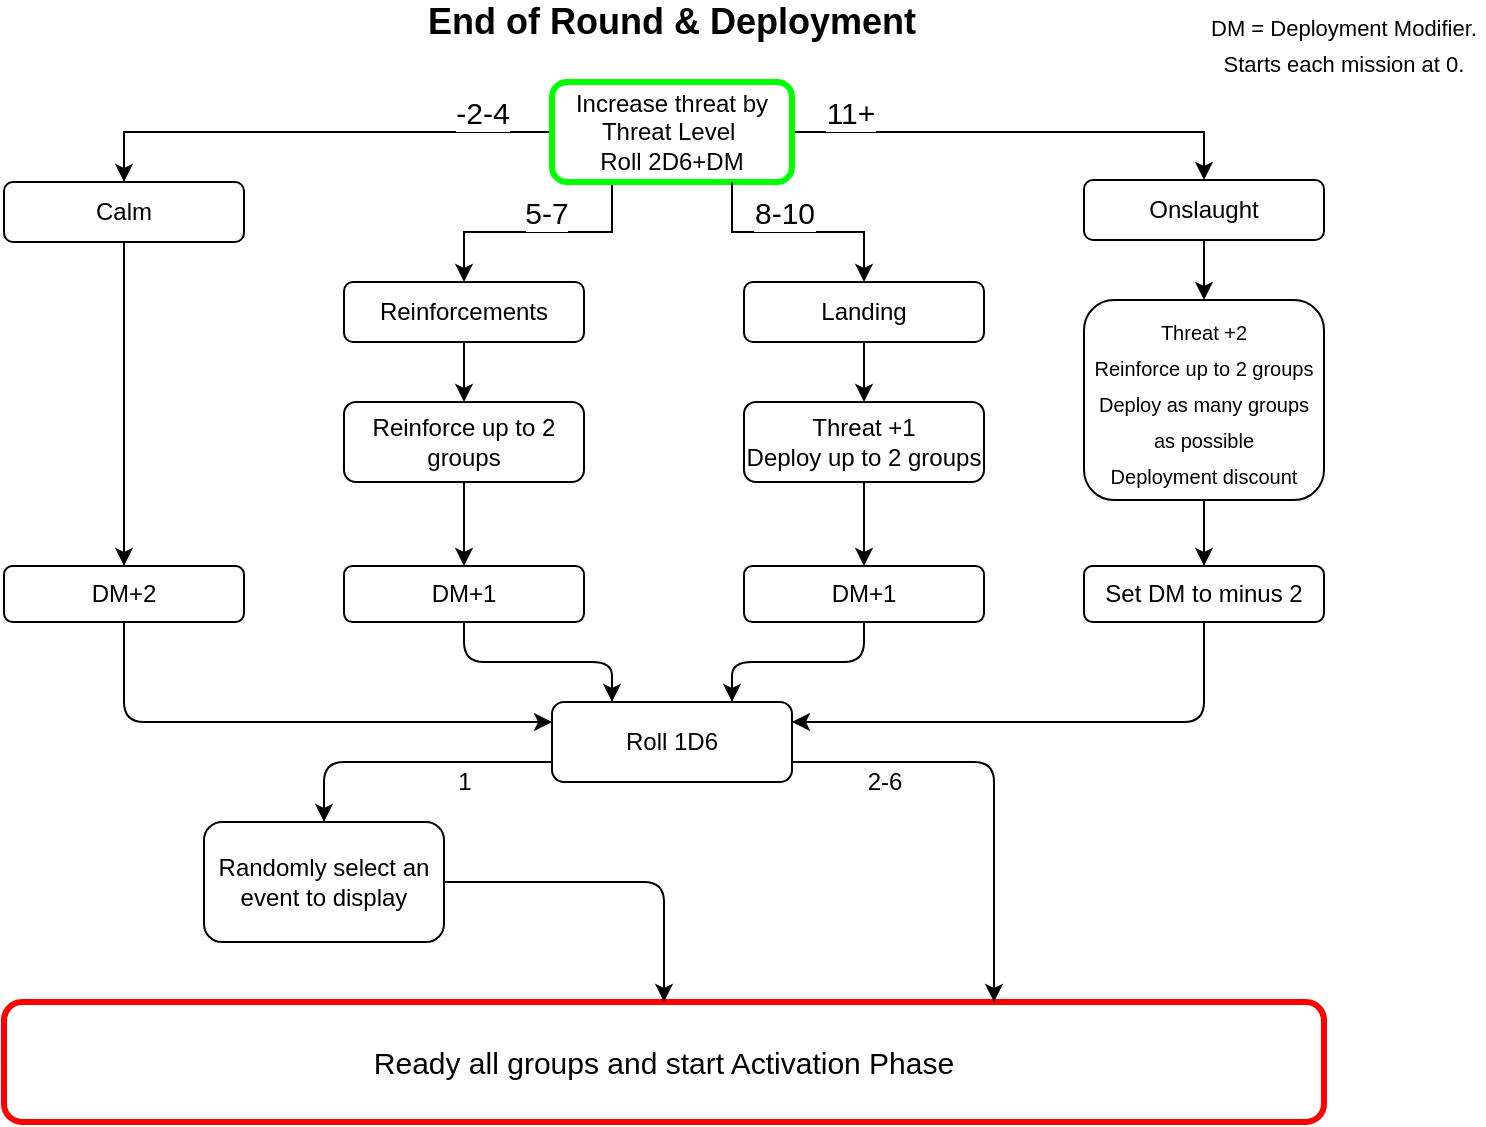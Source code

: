 <mxfile version="13.7.9" type="device" pages="5"><diagram id="-CUG3Cc8URWmHhNm_SsP" name="Deployment Options Flowchart"><mxGraphModel dx="1038" dy="607" grid="1" gridSize="10" guides="1" tooltips="1" connect="1" arrows="1" fold="1" page="1" pageScale="1" pageWidth="827" pageHeight="583" math="0" shadow="0"><root><mxCell id="0"/><mxCell id="1" parent="0"/><mxCell id="SC2aHB-kLz7lSBadszZJ-1" value="End of Round &amp;amp; Deployment" style="text;html=1;strokeColor=none;fillColor=none;align=center;verticalAlign=middle;whiteSpace=wrap;rounded=0;fontSize=18;fontStyle=1" parent="1" vertex="1"><mxGeometry x="269" y="10" width="290" height="20" as="geometry"/></mxCell><mxCell id="SC2aHB-kLz7lSBadszZJ-5" value="-2-4" style="edgeStyle=orthogonalEdgeStyle;rounded=0;orthogonalLoop=1;jettySize=auto;html=1;fontSize=15;entryX=0.5;entryY=0;entryDx=0;entryDy=0;" parent="1" source="SC2aHB-kLz7lSBadszZJ-2" target="SC2aHB-kLz7lSBadszZJ-4" edge="1"><mxGeometry x="-0.701" y="-10" relative="1" as="geometry"><mxPoint as="offset"/></mxGeometry></mxCell><mxCell id="SC2aHB-kLz7lSBadszZJ-7" value="11+" style="edgeStyle=orthogonalEdgeStyle;rounded=0;orthogonalLoop=1;jettySize=auto;html=1;fontSize=15;entryX=0.5;entryY=0;entryDx=0;entryDy=0;" parent="1" source="SC2aHB-kLz7lSBadszZJ-2" target="SC2aHB-kLz7lSBadszZJ-6" edge="1"><mxGeometry x="-0.748" y="10" relative="1" as="geometry"><mxPoint as="offset"/></mxGeometry></mxCell><mxCell id="SC2aHB-kLz7lSBadszZJ-9" value="5-7" style="edgeStyle=orthogonalEdgeStyle;rounded=0;orthogonalLoop=1;jettySize=auto;html=1;fontSize=15;exitX=0.25;exitY=1;exitDx=0;exitDy=0;" parent="1" source="SC2aHB-kLz7lSBadszZJ-2" target="SC2aHB-kLz7lSBadszZJ-8" edge="1"><mxGeometry x="-0.053" y="-10" relative="1" as="geometry"><mxPoint as="offset"/></mxGeometry></mxCell><mxCell id="SC2aHB-kLz7lSBadszZJ-2" value="Increase threat by Threat Level&amp;nbsp;&lt;br style=&quot;font-size: 12px&quot;&gt;Roll 2D6+DM" style="rounded=1;whiteSpace=wrap;html=1;fontSize=12;strokeWidth=3;strokeColor=#00FF00;" parent="1" vertex="1"><mxGeometry x="354" y="50" width="120" height="50" as="geometry"/></mxCell><mxCell id="SC2aHB-kLz7lSBadszZJ-3" value="&lt;font style=&quot;font-size: 11px&quot;&gt;DM = Deployment Modifier.&lt;br&gt;Starts each mission at 0.&lt;/font&gt;" style="text;html=1;strokeColor=none;fillColor=none;align=center;verticalAlign=middle;whiteSpace=wrap;rounded=0;fontSize=15;" parent="1" vertex="1"><mxGeometry x="680" y="10" width="140" height="40" as="geometry"/></mxCell><mxCell id="SC2aHB-kLz7lSBadszZJ-17" value="" style="edgeStyle=orthogonalEdgeStyle;rounded=0;orthogonalLoop=1;jettySize=auto;html=1;fontSize=15;" parent="1" source="SC2aHB-kLz7lSBadszZJ-4" target="SC2aHB-kLz7lSBadszZJ-16" edge="1"><mxGeometry relative="1" as="geometry"/></mxCell><mxCell id="SC2aHB-kLz7lSBadszZJ-4" value="Calm" style="whiteSpace=wrap;html=1;rounded=1;fontSize=12;" parent="1" vertex="1"><mxGeometry x="80" y="100" width="120" height="30" as="geometry"/></mxCell><mxCell id="SC2aHB-kLz7lSBadszZJ-27" value="" style="edgeStyle=orthogonalEdgeStyle;rounded=0;orthogonalLoop=1;jettySize=auto;html=1;fontSize=15;" parent="1" source="SC2aHB-kLz7lSBadszZJ-6" target="SC2aHB-kLz7lSBadszZJ-26" edge="1"><mxGeometry relative="1" as="geometry"/></mxCell><mxCell id="SC2aHB-kLz7lSBadszZJ-6" value="Onslaught" style="whiteSpace=wrap;html=1;rounded=1;fontSize=12;" parent="1" vertex="1"><mxGeometry x="620" y="99" width="120" height="30" as="geometry"/></mxCell><mxCell id="SC2aHB-kLz7lSBadszZJ-19" value="" style="edgeStyle=orthogonalEdgeStyle;rounded=0;orthogonalLoop=1;jettySize=auto;html=1;fontSize=15;" parent="1" source="SC2aHB-kLz7lSBadszZJ-8" target="SC2aHB-kLz7lSBadszZJ-18" edge="1"><mxGeometry relative="1" as="geometry"/></mxCell><mxCell id="SC2aHB-kLz7lSBadszZJ-8" value="Reinforcements" style="whiteSpace=wrap;html=1;rounded=1;fontSize=12;" parent="1" vertex="1"><mxGeometry x="250" y="150" width="120" height="30" as="geometry"/></mxCell><mxCell id="SC2aHB-kLz7lSBadszZJ-23" value="" style="edgeStyle=orthogonalEdgeStyle;rounded=0;orthogonalLoop=1;jettySize=auto;html=1;fontSize=15;" parent="1" source="SC2aHB-kLz7lSBadszZJ-11" target="SC2aHB-kLz7lSBadszZJ-22" edge="1"><mxGeometry relative="1" as="geometry"/></mxCell><mxCell id="SC2aHB-kLz7lSBadszZJ-11" value="Landing" style="whiteSpace=wrap;html=1;rounded=1;fontSize=12;" parent="1" vertex="1"><mxGeometry x="450" y="150" width="120" height="30" as="geometry"/></mxCell><mxCell id="SC2aHB-kLz7lSBadszZJ-13" value="8-10" style="edgeStyle=orthogonalEdgeStyle;rounded=0;orthogonalLoop=1;jettySize=auto;html=1;fontSize=15;entryX=0.5;entryY=0;entryDx=0;entryDy=0;exitX=0.75;exitY=1;exitDx=0;exitDy=0;" parent="1" source="SC2aHB-kLz7lSBadszZJ-2" target="SC2aHB-kLz7lSBadszZJ-11" edge="1"><mxGeometry x="-0.132" y="10" relative="1" as="geometry"><mxPoint x="424" y="140" as="sourcePoint"/><mxPoint x="320" y="180" as="targetPoint"/><mxPoint as="offset"/></mxGeometry></mxCell><mxCell id="yi1_WeFV1eEQ081lL9qs-2" value="" style="edgeStyle=orthogonalEdgeStyle;rounded=1;orthogonalLoop=1;jettySize=auto;html=1;fontSize=12;exitX=0.5;exitY=1;exitDx=0;exitDy=0;entryX=0;entryY=0.25;entryDx=0;entryDy=0;" parent="1" source="SC2aHB-kLz7lSBadszZJ-16" target="yi1_WeFV1eEQ081lL9qs-1" edge="1"><mxGeometry relative="1" as="geometry"/></mxCell><mxCell id="SC2aHB-kLz7lSBadszZJ-16" value="DM+2" style="whiteSpace=wrap;html=1;rounded=1;fontSize=12;" parent="1" vertex="1"><mxGeometry x="80" y="292" width="120" height="28" as="geometry"/></mxCell><mxCell id="SC2aHB-kLz7lSBadszZJ-21" value="" style="edgeStyle=orthogonalEdgeStyle;rounded=0;orthogonalLoop=1;jettySize=auto;html=1;fontSize=15;" parent="1" source="SC2aHB-kLz7lSBadszZJ-18" target="SC2aHB-kLz7lSBadszZJ-20" edge="1"><mxGeometry relative="1" as="geometry"/></mxCell><mxCell id="SC2aHB-kLz7lSBadszZJ-18" value="&lt;font style=&quot;font-size: 12px&quot;&gt;Reinforce up to 2 groups&lt;/font&gt;" style="whiteSpace=wrap;html=1;rounded=1;fontSize=12;" parent="1" vertex="1"><mxGeometry x="250" y="210" width="120" height="40" as="geometry"/></mxCell><mxCell id="yi1_WeFV1eEQ081lL9qs-6" value="" style="edgeStyle=orthogonalEdgeStyle;rounded=1;orthogonalLoop=1;jettySize=auto;html=1;fontSize=12;entryX=0.25;entryY=0;entryDx=0;entryDy=0;" parent="1" source="SC2aHB-kLz7lSBadszZJ-20" target="yi1_WeFV1eEQ081lL9qs-1" edge="1"><mxGeometry relative="1" as="geometry"><mxPoint x="310" y="384" as="targetPoint"/></mxGeometry></mxCell><mxCell id="SC2aHB-kLz7lSBadszZJ-20" value="DM+1" style="whiteSpace=wrap;html=1;rounded=1;fontSize=12;" parent="1" vertex="1"><mxGeometry x="250" y="292" width="120" height="28" as="geometry"/></mxCell><mxCell id="SC2aHB-kLz7lSBadszZJ-25" value="" style="edgeStyle=orthogonalEdgeStyle;rounded=0;orthogonalLoop=1;jettySize=auto;html=1;fontSize=15;" parent="1" source="SC2aHB-kLz7lSBadszZJ-22" target="SC2aHB-kLz7lSBadszZJ-24" edge="1"><mxGeometry relative="1" as="geometry"/></mxCell><mxCell id="SC2aHB-kLz7lSBadszZJ-22" value="Threat +1&lt;br style=&quot;font-size: 12px;&quot;&gt;Deploy up to 2 groups" style="whiteSpace=wrap;html=1;rounded=1;fontSize=12;" parent="1" vertex="1"><mxGeometry x="450" y="210" width="120" height="40" as="geometry"/></mxCell><mxCell id="yi1_WeFV1eEQ081lL9qs-7" value="" style="edgeStyle=orthogonalEdgeStyle;rounded=1;orthogonalLoop=1;jettySize=auto;html=1;fontSize=12;entryX=0.75;entryY=0;entryDx=0;entryDy=0;" parent="1" source="SC2aHB-kLz7lSBadszZJ-24" target="yi1_WeFV1eEQ081lL9qs-1" edge="1"><mxGeometry relative="1" as="geometry"/></mxCell><mxCell id="SC2aHB-kLz7lSBadszZJ-24" value="DM+1" style="whiteSpace=wrap;html=1;rounded=1;fontSize=12;" parent="1" vertex="1"><mxGeometry x="450" y="292" width="120" height="28" as="geometry"/></mxCell><mxCell id="SC2aHB-kLz7lSBadszZJ-29" value="" style="edgeStyle=orthogonalEdgeStyle;rounded=0;orthogonalLoop=1;jettySize=auto;html=1;fontSize=15;" parent="1" source="SC2aHB-kLz7lSBadszZJ-26" target="SC2aHB-kLz7lSBadszZJ-28" edge="1"><mxGeometry relative="1" as="geometry"/></mxCell><mxCell id="SC2aHB-kLz7lSBadszZJ-26" value="&lt;font style=&quot;font-size: 10px ; line-height: 90%&quot;&gt;&lt;font style=&quot;font-size: 10px ; line-height: 90%&quot;&gt;Threat +2&lt;br&gt;Reinforce up to 2 groups&lt;br&gt;Deploy as many groups as possible&lt;br&gt;&lt;/font&gt;Deployment discount&lt;/font&gt;" style="whiteSpace=wrap;html=1;rounded=1;fontSize=15;spacing=2;" parent="1" vertex="1"><mxGeometry x="620" y="159" width="120" height="100" as="geometry"/></mxCell><mxCell id="yi1_WeFV1eEQ081lL9qs-4" value="" style="edgeStyle=orthogonalEdgeStyle;rounded=1;orthogonalLoop=1;jettySize=auto;html=1;fontSize=12;entryX=1;entryY=0.25;entryDx=0;entryDy=0;exitX=0.5;exitY=1;exitDx=0;exitDy=0;" parent="1" source="SC2aHB-kLz7lSBadszZJ-28" target="yi1_WeFV1eEQ081lL9qs-1" edge="1"><mxGeometry relative="1" as="geometry"><mxPoint x="680" y="384" as="targetPoint"/></mxGeometry></mxCell><mxCell id="SC2aHB-kLz7lSBadszZJ-28" value="Set DM to minus 2" style="whiteSpace=wrap;html=1;rounded=1;fontSize=12;spacing=2;" parent="1" vertex="1"><mxGeometry x="620" y="292" width="120" height="28" as="geometry"/></mxCell><mxCell id="SC2aHB-kLz7lSBadszZJ-30" value="Ready all groups and start Activation Phase" style="whiteSpace=wrap;html=1;rounded=1;fontSize=15;strokeColor=#FF0000;strokeWidth=3;" parent="1" vertex="1"><mxGeometry x="80" y="510" width="660" height="60" as="geometry"/></mxCell><mxCell id="yi1_WeFV1eEQ081lL9qs-8" value="2-6" style="edgeStyle=orthogonalEdgeStyle;rounded=1;orthogonalLoop=1;jettySize=auto;html=1;fontSize=12;entryX=0.75;entryY=0;entryDx=0;entryDy=0;exitX=1;exitY=0.75;exitDx=0;exitDy=0;" parent="1" source="yi1_WeFV1eEQ081lL9qs-1" target="SC2aHB-kLz7lSBadszZJ-30" edge="1"><mxGeometry x="-0.584" y="-10" relative="1" as="geometry"><Array as="points"><mxPoint x="575" y="390"/></Array><mxPoint as="offset"/></mxGeometry></mxCell><mxCell id="yi1_WeFV1eEQ081lL9qs-10" value="1" style="edgeStyle=orthogonalEdgeStyle;rounded=1;orthogonalLoop=1;jettySize=auto;html=1;fontSize=12;exitX=0;exitY=0.75;exitDx=0;exitDy=0;entryX=0.5;entryY=0;entryDx=0;entryDy=0;" parent="1" source="yi1_WeFV1eEQ081lL9qs-1" target="yi1_WeFV1eEQ081lL9qs-9" edge="1"><mxGeometry x="0.722" y="70" relative="1" as="geometry"><mxPoint as="offset"/></mxGeometry></mxCell><mxCell id="yi1_WeFV1eEQ081lL9qs-1" value="Roll 1D6" style="whiteSpace=wrap;html=1;rounded=1;fontSize=12;" parent="1" vertex="1"><mxGeometry x="354" y="360" width="120" height="40" as="geometry"/></mxCell><mxCell id="yi1_WeFV1eEQ081lL9qs-12" value="" style="edgeStyle=orthogonalEdgeStyle;rounded=1;orthogonalLoop=1;jettySize=auto;html=1;fontSize=12;entryX=0.5;entryY=0;entryDx=0;entryDy=0;exitX=1;exitY=0.5;exitDx=0;exitDy=0;" parent="1" source="yi1_WeFV1eEQ081lL9qs-9" target="SC2aHB-kLz7lSBadszZJ-30" edge="1"><mxGeometry relative="1" as="geometry"><mxPoint x="380" y="450" as="targetPoint"/></mxGeometry></mxCell><mxCell id="yi1_WeFV1eEQ081lL9qs-9" value="Randomly select an event to display" style="whiteSpace=wrap;html=1;rounded=1;" parent="1" vertex="1"><mxGeometry x="180" y="420" width="120" height="60" as="geometry"/></mxCell></root></mxGraphModel></diagram><diagram name="Reinforcement Flowchart" id="lnAz237sZLwagLDSkHiB"><mxGraphModel dx="1038" dy="607" grid="1" gridSize="10" guides="1" tooltips="1" connect="1" arrows="1" fold="1" page="1" pageScale="1" pageWidth="827" pageHeight="583" math="0" shadow="0"><root><mxCell id="Wu3LkTVNeFSqg6Wc4s6L-0"/><mxCell id="Wu3LkTVNeFSqg6Wc4s6L-1" parent="Wu3LkTVNeFSqg6Wc4s6L-0"/><mxCell id="Wu3LkTVNeFSqg6Wc4s6L-5" value="Yes" style="edgeStyle=orthogonalEdgeStyle;rounded=1;orthogonalLoop=1;jettySize=auto;html=1;fontSize=12;" parent="Wu3LkTVNeFSqg6Wc4s6L-1" source="Wu3LkTVNeFSqg6Wc4s6L-6" target="Wu3LkTVNeFSqg6Wc4s6L-21" edge="1"><mxGeometry relative="1" as="geometry"/></mxCell><mxCell id="Wu3LkTVNeFSqg6Wc4s6L-26" value="No" style="edgeStyle=orthogonalEdgeStyle;rounded=1;orthogonalLoop=1;jettySize=auto;html=1;fontSize=12;entryX=0;entryY=0.75;entryDx=0;entryDy=0;exitX=0.5;exitY=1;exitDx=0;exitDy=0;" parent="Wu3LkTVNeFSqg6Wc4s6L-1" source="Wu3LkTVNeFSqg6Wc4s6L-6" target="Wu3LkTVNeFSqg6Wc4s6L-8" edge="1"><mxGeometry x="-0.773" relative="1" as="geometry"><mxPoint x="90" y="233.75" as="targetPoint"/><mxPoint as="offset"/></mxGeometry></mxCell><mxCell id="Wu3LkTVNeFSqg6Wc4s6L-6" value="Are there deployment groups in the deployment hand that can accept reinforcements?" style="rounded=1;whiteSpace=wrap;html=1;fontSize=12;strokeWidth=3;strokeColor=#00FF00;" parent="Wu3LkTVNeFSqg6Wc4s6L-1" vertex="1"><mxGeometry x="30" y="80" width="120" height="85" as="geometry"/></mxCell><mxCell id="Wu3LkTVNeFSqg6Wc4s6L-8" value="End Reinforcement.&lt;br&gt;DM+1." style="whiteSpace=wrap;html=1;rounded=1;spacing=3;strokeWidth=3;strokeColor=#FF0000;" parent="Wu3LkTVNeFSqg6Wc4s6L-1" vertex="1"><mxGeometry x="354" y="418.75" width="120" height="60" as="geometry"/></mxCell><mxCell id="Wu3LkTVNeFSqg6Wc4s6L-12" value="Yes" style="edgeStyle=orthogonalEdgeStyle;rounded=1;orthogonalLoop=1;jettySize=auto;html=1;fontSize=12;entryX=0.5;entryY=0;entryDx=0;entryDy=0;" parent="Wu3LkTVNeFSqg6Wc4s6L-1" source="Wu3LkTVNeFSqg6Wc4s6L-14" target="Wu3LkTVNeFSqg6Wc4s6L-8" edge="1"><mxGeometry relative="1" as="geometry"><mxPoint x="414" y="488.75" as="targetPoint"/></mxGeometry></mxCell><mxCell id="Wu3LkTVNeFSqg6Wc4s6L-13" value="No" style="edgeStyle=orthogonalEdgeStyle;rounded=1;orthogonalLoop=1;jettySize=auto;html=1;fontSize=12;entryX=0.75;entryY=1;entryDx=0;entryDy=0;" parent="Wu3LkTVNeFSqg6Wc4s6L-1" source="Wu3LkTVNeFSqg6Wc4s6L-14" target="Wu3LkTVNeFSqg6Wc4s6L-6" edge="1"><mxGeometry relative="1" as="geometry"><mxPoint x="274" y="428.75" as="targetPoint"/></mxGeometry></mxCell><mxCell id="Wu3LkTVNeFSqg6Wc4s6L-14" value="Have you reinforced at least 2 groups?" style="whiteSpace=wrap;html=1;rounded=1;spacing=3;" parent="Wu3LkTVNeFSqg6Wc4s6L-1" vertex="1"><mxGeometry x="354" y="300.75" width="120" height="60" as="geometry"/></mxCell><mxCell id="vVdA0GYclA4BrfZVpawj-0" value="No" style="edgeStyle=orthogonalEdgeStyle;rounded=1;orthogonalLoop=1;jettySize=auto;html=1;fontSize=12;entryX=0;entryY=0.25;entryDx=0;entryDy=0;exitX=0.5;exitY=1;exitDx=0;exitDy=0;" parent="Wu3LkTVNeFSqg6Wc4s6L-1" source="Wu3LkTVNeFSqg6Wc4s6L-21" target="Wu3LkTVNeFSqg6Wc4s6L-8" edge="1"><mxGeometry x="-0.802" relative="1" as="geometry"><mxPoint as="offset"/></mxGeometry></mxCell><mxCell id="vVdA0GYclA4BrfZVpawj-12" value="Yes" style="edgeStyle=orthogonalEdgeStyle;rounded=1;orthogonalLoop=1;jettySize=auto;html=1;fontSize=12;" parent="Wu3LkTVNeFSqg6Wc4s6L-1" source="Wu3LkTVNeFSqg6Wc4s6L-21" target="vVdA0GYclA4BrfZVpawj-11" edge="1"><mxGeometry relative="1" as="geometry"/></mxCell><mxCell id="Wu3LkTVNeFSqg6Wc4s6L-21" value="&lt;span&gt;Is there enough threat to reinforce figures in any group?&lt;/span&gt;" style="whiteSpace=wrap;html=1;rounded=1;" parent="Wu3LkTVNeFSqg6Wc4s6L-1" vertex="1"><mxGeometry x="220" y="91.25" width="120" height="62.5" as="geometry"/></mxCell><mxCell id="Wu3LkTVNeFSqg6Wc4s6L-24" value="Reinforcements&lt;br style=&quot;font-size: 18px&quot;&gt;Flowchart" style="text;html=1;strokeColor=none;fillColor=none;align=center;verticalAlign=middle;whiteSpace=wrap;rounded=0;fontSize=18;fontStyle=1" parent="Wu3LkTVNeFSqg6Wc4s6L-1" vertex="1"><mxGeometry x="304" y="30" width="220" height="20" as="geometry"/></mxCell><mxCell id="vVdA0GYclA4BrfZVpawj-2" value="Yes" style="edgeStyle=orthogonalEdgeStyle;rounded=1;orthogonalLoop=1;jettySize=auto;html=1;fontSize=12;" parent="Wu3LkTVNeFSqg6Wc4s6L-1" source="Wu3LkTVNeFSqg6Wc4s6L-30" target="vVdA0GYclA4BrfZVpawj-1" edge="1"><mxGeometry relative="1" as="geometry"/></mxCell><mxCell id="Wu3LkTVNeFSqg6Wc4s6L-30" value="Is there enough threat to reinforce figures in this group?" style="whiteSpace=wrap;html=1;rounded=1;" parent="Wu3LkTVNeFSqg6Wc4s6L-1" vertex="1"><mxGeometry x="640" y="92.5" width="120" height="60" as="geometry"/></mxCell><mxCell id="vVdA0GYclA4BrfZVpawj-4" value="" style="edgeStyle=orthogonalEdgeStyle;rounded=1;orthogonalLoop=1;jettySize=auto;html=1;fontSize=12;" parent="Wu3LkTVNeFSqg6Wc4s6L-1" source="vVdA0GYclA4BrfZVpawj-1" target="vVdA0GYclA4BrfZVpawj-3" edge="1"><mxGeometry relative="1" as="geometry"/></mxCell><mxCell id="vVdA0GYclA4BrfZVpawj-16" value="No" style="edgeStyle=orthogonalEdgeStyle;rounded=1;orthogonalLoop=1;jettySize=auto;html=1;fontSize=12;exitX=0.25;exitY=1;exitDx=0;exitDy=0;entryX=0.75;entryY=1;entryDx=0;entryDy=0;" parent="Wu3LkTVNeFSqg6Wc4s6L-1" source="Wu3LkTVNeFSqg6Wc4s6L-30" target="Wu3LkTVNeFSqg6Wc4s6L-21" edge="1"><mxGeometry x="-0.832" y="-30" relative="1" as="geometry"><mxPoint x="500" y="218.75" as="targetPoint"/><Array as="points"><mxPoint x="670" y="188.75"/><mxPoint x="310" y="188.75"/></Array><mxPoint x="-30" y="30" as="offset"/></mxGeometry></mxCell><mxCell id="vVdA0GYclA4BrfZVpawj-1" value="Reinforce 1 figure in that group and subtract threat cost." style="whiteSpace=wrap;html=1;rounded=1;" parent="Wu3LkTVNeFSqg6Wc4s6L-1" vertex="1"><mxGeometry x="640" y="208.75" width="120" height="60" as="geometry"/></mxCell><mxCell id="vVdA0GYclA4BrfZVpawj-9" value="Yes" style="edgeStyle=orthogonalEdgeStyle;rounded=1;orthogonalLoop=1;jettySize=auto;html=1;fontSize=12;entryX=1;entryY=0.5;entryDx=0;entryDy=0;" parent="Wu3LkTVNeFSqg6Wc4s6L-1" source="vVdA0GYclA4BrfZVpawj-3" target="Wu3LkTVNeFSqg6Wc4s6L-14" edge="1"><mxGeometry relative="1" as="geometry"><mxPoint x="533.5" y="428.75" as="targetPoint"/></mxGeometry></mxCell><mxCell id="t5W5TJARlo0LnkTwMtUW-1" value="No" style="edgeStyle=orthogonalEdgeStyle;rounded=0;orthogonalLoop=1;jettySize=auto;html=1;fontSize=11;exitX=1;exitY=0.5;exitDx=0;exitDy=0;entryX=1;entryY=0.5;entryDx=0;entryDy=0;" edge="1" parent="Wu3LkTVNeFSqg6Wc4s6L-1" source="vVdA0GYclA4BrfZVpawj-3" target="Wu3LkTVNeFSqg6Wc4s6L-30"><mxGeometry relative="1" as="geometry"><mxPoint x="700" y="440.75" as="targetPoint"/></mxGeometry></mxCell><mxCell id="vVdA0GYclA4BrfZVpawj-3" value="Is the group fully reinforced?" style="whiteSpace=wrap;html=1;rounded=1;" parent="Wu3LkTVNeFSqg6Wc4s6L-1" vertex="1"><mxGeometry x="640" y="300.75" width="120" height="60" as="geometry"/></mxCell><mxCell id="vVdA0GYclA4BrfZVpawj-13" value="" style="edgeStyle=orthogonalEdgeStyle;rounded=1;orthogonalLoop=1;jettySize=auto;html=1;fontSize=12;" parent="Wu3LkTVNeFSqg6Wc4s6L-1" source="vVdA0GYclA4BrfZVpawj-11" target="Wu3LkTVNeFSqg6Wc4s6L-30" edge="1"><mxGeometry relative="1" as="geometry"/></mxCell><mxCell id="vVdA0GYclA4BrfZVpawj-11" value="Select a random group that can accept reinforcements." style="whiteSpace=wrap;html=1;rounded=1;" parent="Wu3LkTVNeFSqg6Wc4s6L-1" vertex="1"><mxGeometry x="420" y="92.5" width="120" height="60" as="geometry"/></mxCell></root></mxGraphModel></diagram><diagram id="yDG0pn1sJ1MFHf7ppm_7" name="Landing Flowchart"><mxGraphModel dx="1038" dy="607" grid="1" gridSize="10" guides="1" tooltips="1" connect="1" arrows="1" fold="1" page="1" pageScale="1" pageWidth="827" pageHeight="583" math="0" shadow="0"><root><mxCell id="Wj1FCbGJSGGcmeyvsCMv-0"/><mxCell id="Wj1FCbGJSGGcmeyvsCMv-1" parent="Wj1FCbGJSGGcmeyvsCMv-0"/><mxCell id="daqWh-1PUc_PFTUCtDYI-9" value="Yes" style="edgeStyle=orthogonalEdgeStyle;rounded=1;orthogonalLoop=1;jettySize=auto;html=1;fontSize=12;" parent="Wj1FCbGJSGGcmeyvsCMv-1" source="Q7SY5x9Nj5Tx6MBQaV_x-0" target="daqWh-1PUc_PFTUCtDYI-8" edge="1"><mxGeometry relative="1" as="geometry"/></mxCell><mxCell id="EWD_ZpfyTVYUC02dyfpN-16" value="No" style="edgeStyle=orthogonalEdgeStyle;rounded=1;orthogonalLoop=1;jettySize=auto;html=1;fontSize=12;" parent="Wj1FCbGJSGGcmeyvsCMv-1" source="Q7SY5x9Nj5Tx6MBQaV_x-0" target="daqWh-1PUc_PFTUCtDYI-0" edge="1"><mxGeometry relative="1" as="geometry"/></mxCell><mxCell id="Q7SY5x9Nj5Tx6MBQaV_x-0" value="Is there enough threat to deploy the group?" style="whiteSpace=wrap;html=1;rounded=1;spacing=3;" parent="Wj1FCbGJSGGcmeyvsCMv-1" vertex="1"><mxGeometry x="510" y="67.5" width="120" height="60" as="geometry"/></mxCell><mxCell id="EWD_ZpfyTVYUC02dyfpN-3" value="" style="edgeStyle=orthogonalEdgeStyle;rounded=1;orthogonalLoop=1;jettySize=auto;html=1;fontSize=12;" parent="Wj1FCbGJSGGcmeyvsCMv-1" source="Q7SY5x9Nj5Tx6MBQaV_x-4" target="EWD_ZpfyTVYUC02dyfpN-2" edge="1"><mxGeometry relative="1" as="geometry"/></mxCell><mxCell id="Q7SY5x9Nj5Tx6MBQaV_x-4" value="Increase threat by 1." style="rounded=1;whiteSpace=wrap;html=1;fontSize=12;strokeWidth=3;strokeColor=#00FF00;" parent="Wj1FCbGJSGGcmeyvsCMv-1" vertex="1"><mxGeometry x="30" y="67.5" width="120" height="60" as="geometry"/></mxCell><mxCell id="EWD_ZpfyTVYUC02dyfpN-15" value="No" style="edgeStyle=orthogonalEdgeStyle;rounded=1;orthogonalLoop=1;jettySize=auto;html=1;fontSize=12;exitX=0.5;exitY=1;exitDx=0;exitDy=0;entryX=0;entryY=0.5;entryDx=0;entryDy=0;" parent="Wj1FCbGJSGGcmeyvsCMv-1" source="EWD_ZpfyTVYUC02dyfpN-2" target="Q7SY5x9Nj5Tx6MBQaV_x-8" edge="1"><mxGeometry x="-0.644" relative="1" as="geometry"><mxPoint x="274" y="572.5" as="sourcePoint"/><mxPoint as="offset"/></mxGeometry></mxCell><mxCell id="Q7SY5x9Nj5Tx6MBQaV_x-8" value="End deployment.&lt;br&gt;DM +1." style="whiteSpace=wrap;html=1;rounded=1;spacing=3;strokeColor=#FF0000;strokeWidth=3;" parent="Wj1FCbGJSGGcmeyvsCMv-1" vertex="1"><mxGeometry x="354" y="492.5" width="120" height="60" as="geometry"/></mxCell><mxCell id="EWD_ZpfyTVYUC02dyfpN-8" value="Yes" style="edgeStyle=orthogonalEdgeStyle;rounded=1;orthogonalLoop=1;jettySize=auto;html=1;fontSize=12;entryX=0.75;entryY=0;entryDx=0;entryDy=0;exitX=0;exitY=0.75;exitDx=0;exitDy=0;" parent="Wj1FCbGJSGGcmeyvsCMv-1" source="daqWh-1PUc_PFTUCtDYI-0" target="daqWh-1PUc_PFTUCtDYI-16" edge="1"><mxGeometry relative="1" as="geometry"><mxPoint x="230" y="232.5" as="targetPoint"/></mxGeometry></mxCell><mxCell id="daqWh-1PUc_PFTUCtDYI-0" value="Is it a tier III group?" style="whiteSpace=wrap;html=1;rounded=1;spacing=3;" parent="Wj1FCbGJSGGcmeyvsCMv-1" vertex="1"><mxGeometry x="510" y="162.5" width="120" height="60" as="geometry"/></mxCell><mxCell id="daqWh-1PUc_PFTUCtDYI-7" value="No" style="edgeStyle=orthogonalEdgeStyle;rounded=1;orthogonalLoop=1;jettySize=auto;html=1;fontSize=12;entryX=0.75;entryY=1;entryDx=0;entryDy=0;exitX=0;exitY=0.25;exitDx=0;exitDy=0;" parent="Wj1FCbGJSGGcmeyvsCMv-1" source="daqWh-1PUc_PFTUCtDYI-0" target="EWD_ZpfyTVYUC02dyfpN-4" edge="1"><mxGeometry relative="1" as="geometry"><mxPoint x="90" y="402.5" as="sourcePoint"/><mxPoint x="90" y="452.5" as="targetPoint"/></mxGeometry></mxCell><mxCell id="daqWh-1PUc_PFTUCtDYI-13" value="Yes" style="edgeStyle=orthogonalEdgeStyle;rounded=1;orthogonalLoop=1;jettySize=auto;html=1;fontSize=12;entryX=0.5;entryY=0;entryDx=0;entryDy=0;" parent="Wj1FCbGJSGGcmeyvsCMv-1" source="daqWh-1PUc_PFTUCtDYI-4" target="Q7SY5x9Nj5Tx6MBQaV_x-8" edge="1"><mxGeometry relative="1" as="geometry"><mxPoint x="414" y="462.5" as="targetPoint"/></mxGeometry></mxCell><mxCell id="EWD_ZpfyTVYUC02dyfpN-11" value="No" style="edgeStyle=orthogonalEdgeStyle;rounded=1;orthogonalLoop=1;jettySize=auto;html=1;fontSize=12;entryX=0.75;entryY=1;entryDx=0;entryDy=0;" parent="Wj1FCbGJSGGcmeyvsCMv-1" source="daqWh-1PUc_PFTUCtDYI-4" target="EWD_ZpfyTVYUC02dyfpN-2" edge="1"><mxGeometry x="-0.625" relative="1" as="geometry"><mxPoint x="274" y="402.5" as="targetPoint"/><mxPoint as="offset"/></mxGeometry></mxCell><mxCell id="daqWh-1PUc_PFTUCtDYI-4" value="Have you deployed at least 2 groups?" style="whiteSpace=wrap;html=1;rounded=1;spacing=3;" parent="Wj1FCbGJSGGcmeyvsCMv-1" vertex="1"><mxGeometry x="354" y="372.5" width="120" height="60" as="geometry"/></mxCell><mxCell id="EWD_ZpfyTVYUC02dyfpN-13" value="" style="edgeStyle=orthogonalEdgeStyle;rounded=1;orthogonalLoop=1;jettySize=auto;html=1;fontSize=12;entryX=1;entryY=0.5;entryDx=0;entryDy=0;exitX=0.5;exitY=1;exitDx=0;exitDy=0;" parent="Wj1FCbGJSGGcmeyvsCMv-1" source="daqWh-1PUc_PFTUCtDYI-8" target="daqWh-1PUc_PFTUCtDYI-4" edge="1"><mxGeometry relative="1" as="geometry"><mxPoint x="710" y="382.5" as="targetPoint"/></mxGeometry></mxCell><mxCell id="daqWh-1PUc_PFTUCtDYI-8" value="Deploy group and subtract threat cost." style="whiteSpace=wrap;html=1;rounded=1;spacing=3;" parent="Wj1FCbGJSGGcmeyvsCMv-1" vertex="1"><mxGeometry x="640" y="242.5" width="120" height="60" as="geometry"/></mxCell><mxCell id="daqWh-1PUc_PFTUCtDYI-19" value="Yes" style="edgeStyle=orthogonalEdgeStyle;rounded=1;orthogonalLoop=1;jettySize=auto;html=1;fontSize=12;entryX=0;entryY=0.5;entryDx=0;entryDy=0;exitX=1;exitY=0.5;exitDx=0;exitDy=0;" parent="Wj1FCbGJSGGcmeyvsCMv-1" source="daqWh-1PUc_PFTUCtDYI-16" target="daqWh-1PUc_PFTUCtDYI-8" edge="1"><mxGeometry relative="1" as="geometry"><mxPoint x="580" y="292.5" as="targetPoint"/></mxGeometry></mxCell><mxCell id="EWD_ZpfyTVYUC02dyfpN-9" value="No" style="edgeStyle=orthogonalEdgeStyle;rounded=1;orthogonalLoop=1;jettySize=auto;html=1;fontSize=12;" parent="Wj1FCbGJSGGcmeyvsCMv-1" source="daqWh-1PUc_PFTUCtDYI-16" target="EWD_ZpfyTVYUC02dyfpN-4" edge="1"><mxGeometry relative="1" as="geometry"><Array as="points"><mxPoint x="414" y="242.5"/><mxPoint x="414" y="242.5"/></Array></mxGeometry></mxCell><mxCell id="daqWh-1PUc_PFTUCtDYI-16" value="Is the total threat value no more than 3 points lower than the group cost?" style="whiteSpace=wrap;html=1;rounded=1;spacing=3;" parent="Wj1FCbGJSGGcmeyvsCMv-1" vertex="1"><mxGeometry x="354" y="242.5" width="120" height="60" as="geometry"/></mxCell><mxCell id="EWD_ZpfyTVYUC02dyfpN-5" value="Yes" style="edgeStyle=orthogonalEdgeStyle;rounded=1;orthogonalLoop=1;jettySize=auto;html=1;fontSize=12;" parent="Wj1FCbGJSGGcmeyvsCMv-1" source="EWD_ZpfyTVYUC02dyfpN-2" target="EWD_ZpfyTVYUC02dyfpN-4" edge="1"><mxGeometry relative="1" as="geometry"/></mxCell><mxCell id="EWD_ZpfyTVYUC02dyfpN-2" value="&lt;span&gt;Are there deployment groups in the deployment hand with a threat cost lower than or equal to the total threat value?&lt;/span&gt;" style="whiteSpace=wrap;html=1;rounded=1;" parent="Wj1FCbGJSGGcmeyvsCMv-1" vertex="1"><mxGeometry x="180" y="50" width="120" height="95" as="geometry"/></mxCell><mxCell id="EWD_ZpfyTVYUC02dyfpN-6" value="" style="edgeStyle=orthogonalEdgeStyle;rounded=1;orthogonalLoop=1;jettySize=auto;html=1;fontSize=12;" parent="Wj1FCbGJSGGcmeyvsCMv-1" source="EWD_ZpfyTVYUC02dyfpN-4" target="Q7SY5x9Nj5Tx6MBQaV_x-0" edge="1"><mxGeometry relative="1" as="geometry"/></mxCell><mxCell id="EWD_ZpfyTVYUC02dyfpN-4" value="Select a random group from the deployment hand." style="whiteSpace=wrap;html=1;rounded=1;" parent="Wj1FCbGJSGGcmeyvsCMv-1" vertex="1"><mxGeometry x="354" y="67.5" width="120" height="60" as="geometry"/></mxCell><mxCell id="Ayx532oFuBQIlg21zKb1-0" value="Landing&lt;br style=&quot;font-size: 18px;&quot;&gt;Flowchart" style="text;html=1;strokeColor=none;fillColor=none;align=center;verticalAlign=middle;whiteSpace=wrap;rounded=0;fontSize=18;fontStyle=1" parent="Wj1FCbGJSGGcmeyvsCMv-1" vertex="1"><mxGeometry x="304" y="20" width="220" height="20" as="geometry"/></mxCell></root></mxGraphModel></diagram><diagram id="t5h2dCMuwJ0ExGe4PN7e" name="Onslaught Flowchart"><mxGraphModel dx="1038" dy="607" grid="1" gridSize="10" guides="1" tooltips="1" connect="1" arrows="1" fold="1" page="1" pageScale="1" pageWidth="827" pageHeight="583" math="0" shadow="0"><root><mxCell id="7jTcFZANeMMdSq8QXATQ-0"/><mxCell id="7jTcFZANeMMdSq8QXATQ-1" parent="7jTcFZANeMMdSq8QXATQ-0"/><mxCell id="7jTcFZANeMMdSq8QXATQ-2" value="Yes" style="edgeStyle=orthogonalEdgeStyle;rounded=1;orthogonalLoop=1;jettySize=auto;html=1;fontSize=12;" parent="7jTcFZANeMMdSq8QXATQ-1" source="7jTcFZANeMMdSq8QXATQ-4" target="7jTcFZANeMMdSq8QXATQ-11" edge="1"><mxGeometry relative="1" as="geometry"/></mxCell><mxCell id="7jTcFZANeMMdSq8QXATQ-3" value="No" style="edgeStyle=orthogonalEdgeStyle;rounded=1;orthogonalLoop=1;jettySize=auto;html=1;fontSize=12;entryX=0;entryY=0.75;entryDx=0;entryDy=0;exitX=0.5;exitY=1;exitDx=0;exitDy=0;" parent="7jTcFZANeMMdSq8QXATQ-1" source="7jTcFZANeMMdSq8QXATQ-4" target="7jTcFZANeMMdSq8QXATQ-5" edge="1"><mxGeometry x="-0.793" relative="1" as="geometry"><mxPoint x="90" y="295" as="targetPoint"/><mxPoint as="offset"/></mxGeometry></mxCell><mxCell id="7jTcFZANeMMdSq8QXATQ-4" value="Are there deployment groups in the deployment hand that can accept reinforcements?" style="rounded=1;whiteSpace=wrap;html=1;fontSize=12;" parent="7jTcFZANeMMdSq8QXATQ-1" vertex="1"><mxGeometry x="30" y="146.25" width="120" height="75" as="geometry"/></mxCell><mxCell id="LWUd8ZIdwiPHHF9DEjQE-0" value="" style="edgeStyle=orthogonalEdgeStyle;rounded=1;orthogonalLoop=1;jettySize=auto;html=1;fontSize=12;entryX=0.5;entryY=0;entryDx=0;entryDy=0;exitX=0.5;exitY=1;exitDx=0;exitDy=0;" parent="7jTcFZANeMMdSq8QXATQ-1" source="7jTcFZANeMMdSq8QXATQ-5" target="0F1kC5TIrbEqEex3lImm-19" edge="1"><mxGeometry relative="1" as="geometry"/></mxCell><mxCell id="7jTcFZANeMMdSq8QXATQ-5" value="Continue to deployment." style="whiteSpace=wrap;html=1;rounded=1;spacing=3;" parent="7jTcFZANeMMdSq8QXATQ-1" vertex="1"><mxGeometry x="354" y="480" width="120" height="60" as="geometry"/></mxCell><mxCell id="7jTcFZANeMMdSq8QXATQ-6" value="Yes" style="edgeStyle=orthogonalEdgeStyle;rounded=1;orthogonalLoop=1;jettySize=auto;html=1;fontSize=12;entryX=0.5;entryY=0;entryDx=0;entryDy=0;" parent="7jTcFZANeMMdSq8QXATQ-1" source="7jTcFZANeMMdSq8QXATQ-8" target="7jTcFZANeMMdSq8QXATQ-5" edge="1"><mxGeometry relative="1" as="geometry"><mxPoint x="414" y="550" as="targetPoint"/></mxGeometry></mxCell><mxCell id="7jTcFZANeMMdSq8QXATQ-7" value="No" style="edgeStyle=orthogonalEdgeStyle;rounded=1;orthogonalLoop=1;jettySize=auto;html=1;fontSize=12;entryX=0.75;entryY=1;entryDx=0;entryDy=0;" parent="7jTcFZANeMMdSq8QXATQ-1" source="7jTcFZANeMMdSq8QXATQ-8" target="7jTcFZANeMMdSq8QXATQ-4" edge="1"><mxGeometry relative="1" as="geometry"><mxPoint x="274" y="490" as="targetPoint"/></mxGeometry></mxCell><mxCell id="7jTcFZANeMMdSq8QXATQ-8" value="Have you reinforced at least 2 groups?" style="whiteSpace=wrap;html=1;rounded=1;spacing=3;" parent="7jTcFZANeMMdSq8QXATQ-1" vertex="1"><mxGeometry x="354" y="370" width="120" height="60" as="geometry"/></mxCell><mxCell id="7jTcFZANeMMdSq8QXATQ-9" value="No" style="edgeStyle=orthogonalEdgeStyle;rounded=1;orthogonalLoop=1;jettySize=auto;html=1;fontSize=12;entryX=0;entryY=0.25;entryDx=0;entryDy=0;exitX=0.5;exitY=1;exitDx=0;exitDy=0;" parent="7jTcFZANeMMdSq8QXATQ-1" source="7jTcFZANeMMdSq8QXATQ-11" target="7jTcFZANeMMdSq8QXATQ-5" edge="1"><mxGeometry x="-0.35" relative="1" as="geometry"><mxPoint as="offset"/></mxGeometry></mxCell><mxCell id="7jTcFZANeMMdSq8QXATQ-10" value="Yes" style="edgeStyle=orthogonalEdgeStyle;rounded=1;orthogonalLoop=1;jettySize=auto;html=1;fontSize=12;" parent="7jTcFZANeMMdSq8QXATQ-1" source="7jTcFZANeMMdSq8QXATQ-11" target="7jTcFZANeMMdSq8QXATQ-21" edge="1"><mxGeometry relative="1" as="geometry"/></mxCell><mxCell id="7jTcFZANeMMdSq8QXATQ-11" value="&lt;span&gt;Is there enough threat to reinforce figures in any group?&lt;/span&gt;" style="whiteSpace=wrap;html=1;rounded=1;" parent="7jTcFZANeMMdSq8QXATQ-1" vertex="1"><mxGeometry x="220" y="152.5" width="120" height="62.5" as="geometry"/></mxCell><mxCell id="7jTcFZANeMMdSq8QXATQ-12" value="Onslaught&lt;br&gt;Flowchart" style="text;html=1;strokeColor=none;fillColor=none;align=center;verticalAlign=middle;whiteSpace=wrap;rounded=0;fontSize=18;fontStyle=1" parent="7jTcFZANeMMdSq8QXATQ-1" vertex="1"><mxGeometry x="304" y="20" width="220" height="20" as="geometry"/></mxCell><mxCell id="7jTcFZANeMMdSq8QXATQ-13" value="Yes" style="edgeStyle=orthogonalEdgeStyle;rounded=1;orthogonalLoop=1;jettySize=auto;html=1;fontSize=12;" parent="7jTcFZANeMMdSq8QXATQ-1" source="7jTcFZANeMMdSq8QXATQ-14" target="7jTcFZANeMMdSq8QXATQ-17" edge="1"><mxGeometry relative="1" as="geometry"/></mxCell><mxCell id="7jTcFZANeMMdSq8QXATQ-14" value="Is there enough threat to reinforce figures in this group?" style="whiteSpace=wrap;html=1;rounded=1;" parent="7jTcFZANeMMdSq8QXATQ-1" vertex="1"><mxGeometry x="640" y="153.75" width="120" height="60" as="geometry"/></mxCell><mxCell id="7jTcFZANeMMdSq8QXATQ-15" value="" style="edgeStyle=orthogonalEdgeStyle;rounded=1;orthogonalLoop=1;jettySize=auto;html=1;fontSize=12;" parent="7jTcFZANeMMdSq8QXATQ-1" source="7jTcFZANeMMdSq8QXATQ-17" target="7jTcFZANeMMdSq8QXATQ-19" edge="1"><mxGeometry relative="1" as="geometry"/></mxCell><mxCell id="7jTcFZANeMMdSq8QXATQ-16" value="No" style="edgeStyle=orthogonalEdgeStyle;rounded=1;orthogonalLoop=1;jettySize=auto;html=1;fontSize=12;exitX=0.25;exitY=1;exitDx=0;exitDy=0;entryX=0.75;entryY=1;entryDx=0;entryDy=0;" parent="7jTcFZANeMMdSq8QXATQ-1" source="7jTcFZANeMMdSq8QXATQ-14" target="7jTcFZANeMMdSq8QXATQ-11" edge="1"><mxGeometry relative="1" as="geometry"><mxPoint x="500" y="280" as="targetPoint"/><Array as="points"><mxPoint x="670" y="250"/><mxPoint x="310" y="250"/></Array></mxGeometry></mxCell><mxCell id="7jTcFZANeMMdSq8QXATQ-17" value="Reinforce 1 figure in that group and subtract threat cost. Cost is reduced by 1 (min. 1)." style="whiteSpace=wrap;html=1;rounded=1;" parent="7jTcFZANeMMdSq8QXATQ-1" vertex="1"><mxGeometry x="640" y="260" width="120" height="80" as="geometry"/></mxCell><mxCell id="7jTcFZANeMMdSq8QXATQ-18" value="Yes" style="edgeStyle=orthogonalEdgeStyle;rounded=1;orthogonalLoop=1;jettySize=auto;html=1;fontSize=12;entryX=1;entryY=0.5;entryDx=0;entryDy=0;" parent="7jTcFZANeMMdSq8QXATQ-1" source="7jTcFZANeMMdSq8QXATQ-19" target="7jTcFZANeMMdSq8QXATQ-8" edge="1"><mxGeometry relative="1" as="geometry"><mxPoint x="533.5" y="490" as="targetPoint"/></mxGeometry></mxCell><mxCell id="7jTcFZANeMMdSq8QXATQ-19" value="Is the group fully reinforced?" style="whiteSpace=wrap;html=1;rounded=1;" parent="7jTcFZANeMMdSq8QXATQ-1" vertex="1"><mxGeometry x="640" y="370" width="120" height="60" as="geometry"/></mxCell><mxCell id="7jTcFZANeMMdSq8QXATQ-20" value="" style="edgeStyle=orthogonalEdgeStyle;rounded=1;orthogonalLoop=1;jettySize=auto;html=1;fontSize=12;" parent="7jTcFZANeMMdSq8QXATQ-1" source="7jTcFZANeMMdSq8QXATQ-21" target="7jTcFZANeMMdSq8QXATQ-14" edge="1"><mxGeometry relative="1" as="geometry"/></mxCell><mxCell id="7jTcFZANeMMdSq8QXATQ-21" value="Select a random group that can accept reinforcements." style="whiteSpace=wrap;html=1;rounded=1;" parent="7jTcFZANeMMdSq8QXATQ-1" vertex="1"><mxGeometry x="420" y="153.75" width="120" height="60" as="geometry"/></mxCell><mxCell id="7jTcFZANeMMdSq8QXATQ-24" value="" style="edgeStyle=orthogonalEdgeStyle;rounded=1;orthogonalLoop=1;jettySize=auto;html=1;fontSize=12;entryX=0.5;entryY=0;entryDx=0;entryDy=0;" parent="7jTcFZANeMMdSq8QXATQ-1" source="7jTcFZANeMMdSq8QXATQ-22" target="7jTcFZANeMMdSq8QXATQ-4" edge="1"><mxGeometry relative="1" as="geometry"><mxPoint x="274" y="100" as="targetPoint"/></mxGeometry></mxCell><mxCell id="7jTcFZANeMMdSq8QXATQ-22" value="Increase threat by 2." style="rounded=1;whiteSpace=wrap;html=1;fontSize=12;strokeWidth=3;strokeColor=#00FF00;" parent="7jTcFZANeMMdSq8QXATQ-1" vertex="1"><mxGeometry x="354" y="70" width="120" height="60" as="geometry"/></mxCell><mxCell id="0F1kC5TIrbEqEex3lImm-0" value="Yes" style="edgeStyle=orthogonalEdgeStyle;rounded=1;orthogonalLoop=1;jettySize=auto;html=1;fontSize=12;" parent="7jTcFZANeMMdSq8QXATQ-1" source="0F1kC5TIrbEqEex3lImm-2" target="0F1kC5TIrbEqEex3lImm-14" edge="1"><mxGeometry relative="1" as="geometry"/></mxCell><mxCell id="0F1kC5TIrbEqEex3lImm-1" value="No" style="edgeStyle=orthogonalEdgeStyle;rounded=1;orthogonalLoop=1;jettySize=auto;html=1;fontSize=12;" parent="7jTcFZANeMMdSq8QXATQ-1" source="0F1kC5TIrbEqEex3lImm-2" target="0F1kC5TIrbEqEex3lImm-8" edge="1"><mxGeometry relative="1" as="geometry"/></mxCell><mxCell id="0F1kC5TIrbEqEex3lImm-2" value="Is there enough threat to deploy the group?" style="whiteSpace=wrap;html=1;rounded=1;spacing=3;" parent="7jTcFZANeMMdSq8QXATQ-1" vertex="1"><mxGeometry x="540" y="597.5" width="120" height="60" as="geometry"/></mxCell><mxCell id="0F1kC5TIrbEqEex3lImm-5" value="No" style="edgeStyle=orthogonalEdgeStyle;rounded=1;orthogonalLoop=1;jettySize=auto;html=1;fontSize=12;exitX=0.5;exitY=1;exitDx=0;exitDy=0;entryX=0;entryY=0.5;entryDx=0;entryDy=0;" parent="7jTcFZANeMMdSq8QXATQ-1" source="0F1kC5TIrbEqEex3lImm-19" target="0F1kC5TIrbEqEex3lImm-6" edge="1"><mxGeometry x="-0.731" relative="1" as="geometry"><mxPoint x="304" y="1102.5" as="sourcePoint"/><mxPoint as="offset"/></mxGeometry></mxCell><mxCell id="0F1kC5TIrbEqEex3lImm-6" value="End deployment.&lt;br&gt;Set DM to minus 2." style="whiteSpace=wrap;html=1;rounded=1;spacing=3;strokeWidth=3;strokeColor=#FF0000;" parent="7jTcFZANeMMdSq8QXATQ-1" vertex="1"><mxGeometry x="384" y="905" width="120" height="60" as="geometry"/></mxCell><mxCell id="0F1kC5TIrbEqEex3lImm-7" value="Yes" style="edgeStyle=orthogonalEdgeStyle;rounded=1;orthogonalLoop=1;jettySize=auto;html=1;fontSize=12;entryX=0.75;entryY=0;entryDx=0;entryDy=0;exitX=0;exitY=0.75;exitDx=0;exitDy=0;" parent="7jTcFZANeMMdSq8QXATQ-1" source="0F1kC5TIrbEqEex3lImm-8" target="0F1kC5TIrbEqEex3lImm-17" edge="1"><mxGeometry relative="1" as="geometry"><mxPoint x="260" y="762.5" as="targetPoint"/></mxGeometry></mxCell><mxCell id="0F1kC5TIrbEqEex3lImm-8" value="Is it a tier III group?" style="whiteSpace=wrap;html=1;rounded=1;spacing=3;" parent="7jTcFZANeMMdSq8QXATQ-1" vertex="1"><mxGeometry x="540" y="692.5" width="120" height="60" as="geometry"/></mxCell><mxCell id="0F1kC5TIrbEqEex3lImm-9" value="No" style="edgeStyle=orthogonalEdgeStyle;rounded=1;orthogonalLoop=1;jettySize=auto;html=1;fontSize=12;entryX=0.75;entryY=1;entryDx=0;entryDy=0;exitX=0;exitY=0.25;exitDx=0;exitDy=0;" parent="7jTcFZANeMMdSq8QXATQ-1" source="0F1kC5TIrbEqEex3lImm-8" target="0F1kC5TIrbEqEex3lImm-21" edge="1"><mxGeometry relative="1" as="geometry"><mxPoint x="120" y="932.5" as="sourcePoint"/><mxPoint x="120" y="982.5" as="targetPoint"/></mxGeometry></mxCell><mxCell id="0F1kC5TIrbEqEex3lImm-13" value="" style="edgeStyle=orthogonalEdgeStyle;rounded=1;orthogonalLoop=1;jettySize=auto;html=1;fontSize=12;entryX=0.75;entryY=1;entryDx=0;entryDy=0;exitX=0.5;exitY=1;exitDx=0;exitDy=0;" parent="7jTcFZANeMMdSq8QXATQ-1" source="0F1kC5TIrbEqEex3lImm-14" target="0F1kC5TIrbEqEex3lImm-19" edge="1"><mxGeometry relative="1" as="geometry"><mxPoint x="504" y="932.5" as="targetPoint"/></mxGeometry></mxCell><mxCell id="0F1kC5TIrbEqEex3lImm-14" value="Deploy group and subtract threat cost. Cost is reduced by tier:&amp;nbsp;&lt;br&gt;Tier I: Normal&lt;br&gt;Tier II: -1&lt;br&gt;Tier III: -2" style="whiteSpace=wrap;html=1;rounded=1;spacing=3;" parent="7jTcFZANeMMdSq8QXATQ-1" vertex="1"><mxGeometry x="670" y="750" width="120" height="110" as="geometry"/></mxCell><mxCell id="0F1kC5TIrbEqEex3lImm-15" value="Yes" style="edgeStyle=orthogonalEdgeStyle;rounded=1;orthogonalLoop=1;jettySize=auto;html=1;fontSize=12;entryX=0;entryY=0.5;entryDx=0;entryDy=0;exitX=1;exitY=0.5;exitDx=0;exitDy=0;" parent="7jTcFZANeMMdSq8QXATQ-1" source="0F1kC5TIrbEqEex3lImm-17" target="0F1kC5TIrbEqEex3lImm-14" edge="1"><mxGeometry relative="1" as="geometry"><mxPoint x="610" y="822.5" as="targetPoint"/></mxGeometry></mxCell><mxCell id="0F1kC5TIrbEqEex3lImm-16" value="No" style="edgeStyle=orthogonalEdgeStyle;rounded=1;orthogonalLoop=1;jettySize=auto;html=1;fontSize=12;" parent="7jTcFZANeMMdSq8QXATQ-1" source="0F1kC5TIrbEqEex3lImm-17" target="0F1kC5TIrbEqEex3lImm-21" edge="1"><mxGeometry relative="1" as="geometry"/></mxCell><mxCell id="0F1kC5TIrbEqEex3lImm-17" value="Is the total threat value no more than 3 points lower than the group cost?" style="whiteSpace=wrap;html=1;rounded=1;spacing=3;" parent="7jTcFZANeMMdSq8QXATQ-1" vertex="1"><mxGeometry x="320" y="775" width="120" height="60" as="geometry"/></mxCell><mxCell id="0F1kC5TIrbEqEex3lImm-18" value="Yes" style="edgeStyle=orthogonalEdgeStyle;rounded=1;orthogonalLoop=1;jettySize=auto;html=1;fontSize=12;" parent="7jTcFZANeMMdSq8QXATQ-1" source="0F1kC5TIrbEqEex3lImm-19" target="0F1kC5TIrbEqEex3lImm-21" edge="1"><mxGeometry relative="1" as="geometry"/></mxCell><mxCell id="0F1kC5TIrbEqEex3lImm-19" value="&lt;span&gt;Are there deployment groups in the deployment hand with a threat cost lower than or equal to the total threat value?&lt;/span&gt;" style="whiteSpace=wrap;html=1;rounded=1;" parent="7jTcFZANeMMdSq8QXATQ-1" vertex="1"><mxGeometry x="100" y="580" width="120" height="95" as="geometry"/></mxCell><mxCell id="0F1kC5TIrbEqEex3lImm-20" value="" style="edgeStyle=orthogonalEdgeStyle;rounded=1;orthogonalLoop=1;jettySize=auto;html=1;fontSize=12;" parent="7jTcFZANeMMdSq8QXATQ-1" source="0F1kC5TIrbEqEex3lImm-21" target="0F1kC5TIrbEqEex3lImm-2" edge="1"><mxGeometry relative="1" as="geometry"/></mxCell><mxCell id="0F1kC5TIrbEqEex3lImm-21" value="Select a random group from the deployment hand." style="whiteSpace=wrap;html=1;rounded=1;" parent="7jTcFZANeMMdSq8QXATQ-1" vertex="1"><mxGeometry x="320" y="597.5" width="120" height="60" as="geometry"/></mxCell></root></mxGraphModel></diagram><diagram id="85nMSGzRuNkXUvxxooum" name="Activation Phase"><mxGraphModel dx="1038" dy="607" grid="1" gridSize="10" guides="1" tooltips="1" connect="1" arrows="1" fold="1" page="1" pageScale="1" pageWidth="827" pageHeight="583" math="0" shadow="0"><root><mxCell id="NklmgXgbLZ2DH_FDyTqK-0"/><mxCell id="NklmgXgbLZ2DH_FDyTqK-1" parent="NklmgXgbLZ2DH_FDyTqK-0"/><mxCell id="NklmgXgbLZ2DH_FDyTqK-5" value="Yes" style="edgeStyle=orthogonalEdgeStyle;rounded=0;orthogonalLoop=1;jettySize=auto;html=1;fontSize=11;" parent="NklmgXgbLZ2DH_FDyTqK-1" source="NklmgXgbLZ2DH_FDyTqK-2" target="NklmgXgbLZ2DH_FDyTqK-4" edge="1"><mxGeometry relative="1" as="geometry"/></mxCell><mxCell id="NklmgXgbLZ2DH_FDyTqK-12" value="No" style="edgeStyle=orthogonalEdgeStyle;rounded=0;orthogonalLoop=1;jettySize=auto;html=1;fontSize=11;" parent="NklmgXgbLZ2DH_FDyTqK-1" source="NklmgXgbLZ2DH_FDyTqK-2" target="NklmgXgbLZ2DH_FDyTqK-3" edge="1"><mxGeometry relative="1" as="geometry"/></mxCell><mxCell id="NklmgXgbLZ2DH_FDyTqK-2" value="Is there any enemy group that is not exhausted?" style="rounded=1;whiteSpace=wrap;html=1;fontSize=11;strokeColor=#00FF00;strokeWidth=4;" parent="NklmgXgbLZ2DH_FDyTqK-1" vertex="1"><mxGeometry x="354" y="80" width="120" height="50" as="geometry"/></mxCell><mxCell id="NklmgXgbLZ2DH_FDyTqK-3" value="Display message:&lt;br&gt;No more Imperial activations left. Perform all remaining hero activations, then click &quot;End Round&quot;." style="rounded=1;whiteSpace=wrap;html=1;fillColor=#ffffff;fontSize=11;strokeWidth=3;strokeColor=#FF0000;" parent="NklmgXgbLZ2DH_FDyTqK-1" vertex="1"><mxGeometry x="580" y="70" width="220" height="70" as="geometry"/></mxCell><mxCell id="NklmgXgbLZ2DH_FDyTqK-7" value="Yes" style="edgeStyle=orthogonalEdgeStyle;rounded=0;orthogonalLoop=1;jettySize=auto;html=1;fontSize=11;exitX=0.5;exitY=1;exitDx=0;exitDy=0;" parent="NklmgXgbLZ2DH_FDyTqK-1" source="NklmgXgbLZ2DH_FDyTqK-4" target="NklmgXgbLZ2DH_FDyTqK-6" edge="1"><mxGeometry relative="1" as="geometry"/></mxCell><mxCell id="NklmgXgbLZ2DH_FDyTqK-19" value="No" style="edgeStyle=orthogonalEdgeStyle;rounded=0;orthogonalLoop=1;jettySize=auto;html=1;fontSize=11;entryX=0.25;entryY=0;entryDx=0;entryDy=0;" parent="NklmgXgbLZ2DH_FDyTqK-1" source="NklmgXgbLZ2DH_FDyTqK-4" target="NklmgXgbLZ2DH_FDyTqK-15" edge="1"><mxGeometry x="-0.802" relative="1" as="geometry"><mxPoint x="274" y="200" as="targetPoint"/><mxPoint as="offset"/></mxGeometry></mxCell><mxCell id="NklmgXgbLZ2DH_FDyTqK-4" value="Does at least one of those groups have priority 1?" style="whiteSpace=wrap;html=1;rounded=1;fontSize=11;" parent="NklmgXgbLZ2DH_FDyTqK-1" vertex="1"><mxGeometry x="354" y="180" width="120" height="50" as="geometry"/></mxCell><mxCell id="NklmgXgbLZ2DH_FDyTqK-9" value="Yes" style="edgeStyle=orthogonalEdgeStyle;rounded=0;orthogonalLoop=1;jettySize=auto;html=1;fontSize=11;exitX=0.25;exitY=1;exitDx=0;exitDy=0;" parent="NklmgXgbLZ2DH_FDyTqK-1" source="NklmgXgbLZ2DH_FDyTqK-6" target="NklmgXgbLZ2DH_FDyTqK-8" edge="1"><mxGeometry relative="1" as="geometry"/></mxCell><mxCell id="NklmgXgbLZ2DH_FDyTqK-6" value="Does at least one of those groups have priority 2?" style="whiteSpace=wrap;html=1;rounded=1;fontSize=11;" parent="NklmgXgbLZ2DH_FDyTqK-1" vertex="1"><mxGeometry x="354" y="280" width="120" height="50" as="geometry"/></mxCell><mxCell id="NklmgXgbLZ2DH_FDyTqK-8" value="Roll 1D10" style="whiteSpace=wrap;html=1;rounded=1;fontSize=11;" parent="NklmgXgbLZ2DH_FDyTqK-1" vertex="1"><mxGeometry x="200" y="370" width="120" height="30" as="geometry"/></mxCell><mxCell id="NklmgXgbLZ2DH_FDyTqK-14" value="No" style="edgeStyle=orthogonalEdgeStyle;rounded=0;orthogonalLoop=1;jettySize=auto;html=1;fontSize=11;exitX=0.75;exitY=1;exitDx=0;exitDy=0;" parent="NklmgXgbLZ2DH_FDyTqK-1" source="NklmgXgbLZ2DH_FDyTqK-6" target="NklmgXgbLZ2DH_FDyTqK-13" edge="1"><mxGeometry relative="1" as="geometry"><Array as="points"><mxPoint x="444" y="350"/><mxPoint x="560" y="350"/></Array></mxGeometry></mxCell><mxCell id="NklmgXgbLZ2DH_FDyTqK-17" value="4-10" style="edgeStyle=orthogonalEdgeStyle;rounded=0;orthogonalLoop=1;jettySize=auto;html=1;fontSize=11;exitX=1;exitY=0.5;exitDx=0;exitDy=0;entryX=0;entryY=0.5;entryDx=0;entryDy=0;" parent="NklmgXgbLZ2DH_FDyTqK-1" source="NklmgXgbLZ2DH_FDyTqK-8" target="NklmgXgbLZ2DH_FDyTqK-13" edge="1"><mxGeometry x="-0.778" y="-5" relative="1" as="geometry"><mxPoint as="offset"/></mxGeometry></mxCell><mxCell id="NklmgXgbLZ2DH_FDyTqK-21" value="" style="edgeStyle=orthogonalEdgeStyle;rounded=0;orthogonalLoop=1;jettySize=auto;html=1;fontSize=11;" parent="NklmgXgbLZ2DH_FDyTqK-1" source="NklmgXgbLZ2DH_FDyTqK-13" target="NklmgXgbLZ2DH_FDyTqK-20" edge="1"><mxGeometry relative="1" as="geometry"/></mxCell><mxCell id="NklmgXgbLZ2DH_FDyTqK-13" value="Activate random priority 1 group" style="whiteSpace=wrap;html=1;rounded=1;fontSize=11;" parent="NklmgXgbLZ2DH_FDyTqK-1" vertex="1"><mxGeometry x="500" y="365" width="120" height="40" as="geometry"/></mxCell><mxCell id="NklmgXgbLZ2DH_FDyTqK-16" value="1-3" style="edgeStyle=orthogonalEdgeStyle;rounded=0;orthogonalLoop=1;jettySize=auto;html=1;fontSize=11;exitX=0;exitY=0.5;exitDx=0;exitDy=0;" parent="NklmgXgbLZ2DH_FDyTqK-1" source="NklmgXgbLZ2DH_FDyTqK-8" target="NklmgXgbLZ2DH_FDyTqK-15" edge="1"><mxGeometry x="-0.2" y="18" relative="1" as="geometry"><mxPoint x="-28" y="15" as="offset"/></mxGeometry></mxCell><mxCell id="NklmgXgbLZ2DH_FDyTqK-23" value="" style="edgeStyle=orthogonalEdgeStyle;rounded=0;orthogonalLoop=1;jettySize=auto;html=1;fontSize=11;" parent="NklmgXgbLZ2DH_FDyTqK-1" source="NklmgXgbLZ2DH_FDyTqK-15" target="NklmgXgbLZ2DH_FDyTqK-22" edge="1"><mxGeometry relative="1" as="geometry"/></mxCell><mxCell id="NklmgXgbLZ2DH_FDyTqK-15" value="Activate random priority 2 group" style="whiteSpace=wrap;html=1;rounded=1;fontSize=11;" parent="NklmgXgbLZ2DH_FDyTqK-1" vertex="1"><mxGeometry x="110" y="430" width="120" height="60" as="geometry"/></mxCell><mxCell id="XkS_g-u7Y4e7sJKN90l1-5" value="" style="edgeStyle=orthogonalEdgeStyle;rounded=0;orthogonalLoop=1;jettySize=auto;html=1;fontSize=11;" parent="NklmgXgbLZ2DH_FDyTqK-1" source="NklmgXgbLZ2DH_FDyTqK-20" target="XkS_g-u7Y4e7sJKN90l1-3" edge="1"><mxGeometry relative="1" as="geometry"/></mxCell><mxCell id="NklmgXgbLZ2DH_FDyTqK-20" value="Exhaust group" style="whiteSpace=wrap;html=1;rounded=1;fontSize=11;" parent="NklmgXgbLZ2DH_FDyTqK-1" vertex="1"><mxGeometry x="500" y="520" width="120" height="30" as="geometry"/></mxCell><mxCell id="XkS_g-u7Y4e7sJKN90l1-4" value="" style="edgeStyle=orthogonalEdgeStyle;rounded=0;orthogonalLoop=1;jettySize=auto;html=1;fontSize=11;" parent="NklmgXgbLZ2DH_FDyTqK-1" source="NklmgXgbLZ2DH_FDyTqK-22" target="XkS_g-u7Y4e7sJKN90l1-3" edge="1"><mxGeometry relative="1" as="geometry"/></mxCell><mxCell id="NklmgXgbLZ2DH_FDyTqK-22" value="Exhaust group" style="whiteSpace=wrap;html=1;rounded=1;fontSize=11;" parent="NklmgXgbLZ2DH_FDyTqK-1" vertex="1"><mxGeometry x="110" y="520" width="120" height="30" as="geometry"/></mxCell><mxCell id="XkS_g-u7Y4e7sJKN90l1-0" value="Activation Phase&lt;br&gt;Flowchart" style="text;html=1;strokeColor=none;fillColor=none;align=center;verticalAlign=middle;whiteSpace=wrap;rounded=0;fontSize=18;fontStyle=1" parent="NklmgXgbLZ2DH_FDyTqK-1" vertex="1"><mxGeometry x="304" y="20" width="220" height="20" as="geometry"/></mxCell><mxCell id="XkS_g-u7Y4e7sJKN90l1-3" value="End activation" style="rounded=1;whiteSpace=wrap;html=1;fillColor=#ffffff;fontSize=11;strokeWidth=3;strokeColor=#FF0000;" parent="NklmgXgbLZ2DH_FDyTqK-1" vertex="1"><mxGeometry x="304" y="520" width="120" height="30" as="geometry"/></mxCell></root></mxGraphModel></diagram></mxfile>